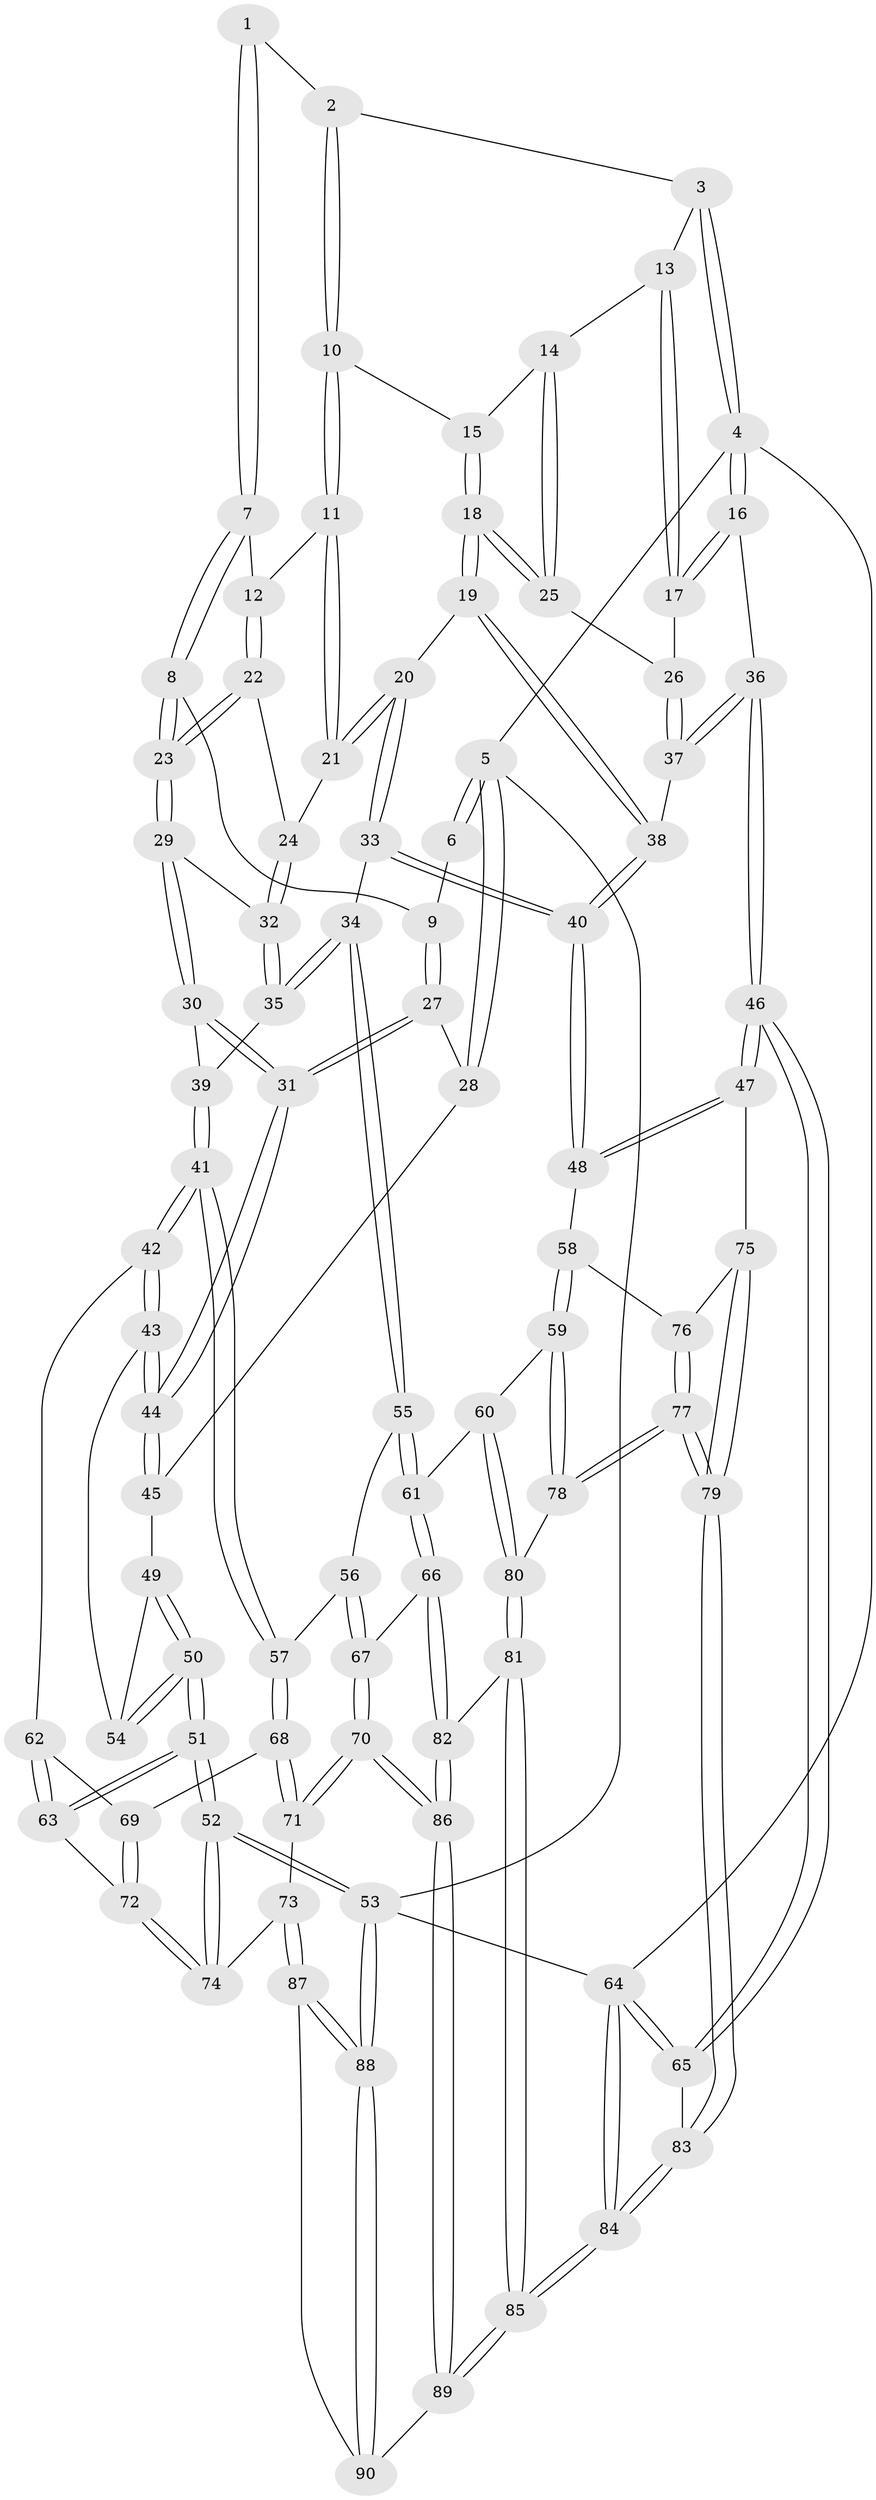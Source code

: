 // Generated by graph-tools (version 1.1) at 2025/02/03/09/25 05:02:03]
// undirected, 90 vertices, 222 edges
graph export_dot {
graph [start="1"]
  node [color=gray90,style=filled];
  1 [pos="+0.34701292644028264+0"];
  2 [pos="+0.5936531987814911+0"];
  3 [pos="+0.8919969099481487+0"];
  4 [pos="+1+0"];
  5 [pos="+0+0"];
  6 [pos="+0.16880396414013116+0"];
  7 [pos="+0.35053839929260316+0.00829044676427263"];
  8 [pos="+0.28119046168510614+0.13177403823408318"];
  9 [pos="+0.2429498503604576+0.13102976736751884"];
  10 [pos="+0.5902391156987313+0"];
  11 [pos="+0.5685454696587217+0.008776705651904023"];
  12 [pos="+0.44831506341133054+0.0794645119521467"];
  13 [pos="+0.8707715630620676+0"];
  14 [pos="+0.7828969074614743+0.07962504457873056"];
  15 [pos="+0.6764899693754601+0.015121944065088577"];
  16 [pos="+1+0.09747725126602994"];
  17 [pos="+0.9055162968174993+0.15695344577271292"];
  18 [pos="+0.7546657300769573+0.2199672257950466"];
  19 [pos="+0.7446550427129877+0.22971045546354468"];
  20 [pos="+0.7162950918158425+0.2512013267527809"];
  21 [pos="+0.6075466427072701+0.1647972477172936"];
  22 [pos="+0.44120409288836754+0.12727545239895743"];
  23 [pos="+0.33016820496210175+0.1776899193182222"];
  24 [pos="+0.50429079272773+0.18532818281449587"];
  25 [pos="+0.7698378415584762+0.20805233695661154"];
  26 [pos="+0.8443287729918565+0.19312355835626693"];
  27 [pos="+0.14147031931347295+0.15720433289153463"];
  28 [pos="+0+0.09564308433553381"];
  29 [pos="+0.36174837420202377+0.2820620195370599"];
  30 [pos="+0.3498013707924698+0.30240687562921237"];
  31 [pos="+0.2725930003346516+0.3998272783192198"];
  32 [pos="+0.4445874778644929+0.27252413031837286"];
  33 [pos="+0.6808163572643285+0.4008194231717415"];
  34 [pos="+0.6709978964979312+0.40257085534795667"];
  35 [pos="+0.6053989732111014+0.393751815112565"];
  36 [pos="+1+0.3691549504425919"];
  37 [pos="+1+0.3681382930484516"];
  38 [pos="+0.9941567586113798+0.3809897669702934"];
  39 [pos="+0.5087516336247974+0.4223680365564722"];
  40 [pos="+0.7602179495380175+0.49327437900405113"];
  41 [pos="+0.33074103996716386+0.5136374883413665"];
  42 [pos="+0.2944650727589114+0.4987036645561961"];
  43 [pos="+0.2682159656351364+0.4463139480963832"];
  44 [pos="+0.27036913513740984+0.4068855592276115"];
  45 [pos="+0+0.14991221379627256"];
  46 [pos="+1+0.6828321645605875"];
  47 [pos="+1+0.672105948728522"];
  48 [pos="+0.782721684581778+0.5799433936492228"];
  49 [pos="+0+0.2020110103732691"];
  50 [pos="+0+0.59888116640333"];
  51 [pos="+0+0.7074163821624591"];
  52 [pos="+0+1"];
  53 [pos="+0+1"];
  54 [pos="+0.16213731164858575+0.4510301452852896"];
  55 [pos="+0.5177583034953903+0.5763418688003933"];
  56 [pos="+0.47394634758297505+0.5826707795806342"];
  57 [pos="+0.3721150721463195+0.5587223605553963"];
  58 [pos="+0.7287856013498093+0.6699761956536087"];
  59 [pos="+0.7198616171969592+0.6806464087118979"];
  60 [pos="+0.6612887485796081+0.7132148450685947"];
  61 [pos="+0.6328111438923752+0.7221839835770659"];
  62 [pos="+0.2914139037394876+0.5029400354401028"];
  63 [pos="+0.04027279948034964+0.6929740749624856"];
  64 [pos="+1+1"];
  65 [pos="+1+0.7039072812344837"];
  66 [pos="+0.5455950266474996+0.7884410231060924"];
  67 [pos="+0.5133470595813643+0.7953448728555311"];
  68 [pos="+0.38286780064850057+0.6498561182528546"];
  69 [pos="+0.25302384367068587+0.705144219682665"];
  70 [pos="+0.4534612777330973+0.8210926591451702"];
  71 [pos="+0.408392432620046+0.8026837589977053"];
  72 [pos="+0.23740556801030827+0.7676402156063564"];
  73 [pos="+0.2822237864567849+0.8175664036911958"];
  74 [pos="+0.2615351269356562+0.7952528634063892"];
  75 [pos="+0.9620964404826791+0.7419660307807573"];
  76 [pos="+0.856736779639958+0.7823491702412816"];
  77 [pos="+0.851064854783741+0.8851105412559054"];
  78 [pos="+0.7863487176232778+0.8325193716735267"];
  79 [pos="+0.8538111386587708+0.888924021574541"];
  80 [pos="+0.7100747506149189+0.8840657725449551"];
  81 [pos="+0.6876043823705976+0.9492575006054383"];
  82 [pos="+0.6340207512490463+0.9057815327509426"];
  83 [pos="+0.8624320094954199+0.9202036423956429"];
  84 [pos="+0.8481088821720393+1"];
  85 [pos="+0.799991346936854+1"];
  86 [pos="+0.4643359732871128+1"];
  87 [pos="+0.26811045772502157+0.844977172621539"];
  88 [pos="+0+1"];
  89 [pos="+0.4564606909914535+1"];
  90 [pos="+0.45583913248459834+1"];
  1 -- 2;
  1 -- 7;
  1 -- 7;
  2 -- 3;
  2 -- 10;
  2 -- 10;
  3 -- 4;
  3 -- 4;
  3 -- 13;
  4 -- 5;
  4 -- 16;
  4 -- 16;
  4 -- 64;
  5 -- 6;
  5 -- 6;
  5 -- 28;
  5 -- 28;
  5 -- 53;
  6 -- 9;
  7 -- 8;
  7 -- 8;
  7 -- 12;
  8 -- 9;
  8 -- 23;
  8 -- 23;
  9 -- 27;
  9 -- 27;
  10 -- 11;
  10 -- 11;
  10 -- 15;
  11 -- 12;
  11 -- 21;
  11 -- 21;
  12 -- 22;
  12 -- 22;
  13 -- 14;
  13 -- 17;
  13 -- 17;
  14 -- 15;
  14 -- 25;
  14 -- 25;
  15 -- 18;
  15 -- 18;
  16 -- 17;
  16 -- 17;
  16 -- 36;
  17 -- 26;
  18 -- 19;
  18 -- 19;
  18 -- 25;
  18 -- 25;
  19 -- 20;
  19 -- 38;
  19 -- 38;
  20 -- 21;
  20 -- 21;
  20 -- 33;
  20 -- 33;
  21 -- 24;
  22 -- 23;
  22 -- 23;
  22 -- 24;
  23 -- 29;
  23 -- 29;
  24 -- 32;
  24 -- 32;
  25 -- 26;
  26 -- 37;
  26 -- 37;
  27 -- 28;
  27 -- 31;
  27 -- 31;
  28 -- 45;
  29 -- 30;
  29 -- 30;
  29 -- 32;
  30 -- 31;
  30 -- 31;
  30 -- 39;
  31 -- 44;
  31 -- 44;
  32 -- 35;
  32 -- 35;
  33 -- 34;
  33 -- 40;
  33 -- 40;
  34 -- 35;
  34 -- 35;
  34 -- 55;
  34 -- 55;
  35 -- 39;
  36 -- 37;
  36 -- 37;
  36 -- 46;
  36 -- 46;
  37 -- 38;
  38 -- 40;
  38 -- 40;
  39 -- 41;
  39 -- 41;
  40 -- 48;
  40 -- 48;
  41 -- 42;
  41 -- 42;
  41 -- 57;
  41 -- 57;
  42 -- 43;
  42 -- 43;
  42 -- 62;
  43 -- 44;
  43 -- 44;
  43 -- 54;
  44 -- 45;
  44 -- 45;
  45 -- 49;
  46 -- 47;
  46 -- 47;
  46 -- 65;
  46 -- 65;
  47 -- 48;
  47 -- 48;
  47 -- 75;
  48 -- 58;
  49 -- 50;
  49 -- 50;
  49 -- 54;
  50 -- 51;
  50 -- 51;
  50 -- 54;
  50 -- 54;
  51 -- 52;
  51 -- 52;
  51 -- 63;
  51 -- 63;
  52 -- 53;
  52 -- 53;
  52 -- 74;
  52 -- 74;
  53 -- 88;
  53 -- 88;
  53 -- 64;
  55 -- 56;
  55 -- 61;
  55 -- 61;
  56 -- 57;
  56 -- 67;
  56 -- 67;
  57 -- 68;
  57 -- 68;
  58 -- 59;
  58 -- 59;
  58 -- 76;
  59 -- 60;
  59 -- 78;
  59 -- 78;
  60 -- 61;
  60 -- 80;
  60 -- 80;
  61 -- 66;
  61 -- 66;
  62 -- 63;
  62 -- 63;
  62 -- 69;
  63 -- 72;
  64 -- 65;
  64 -- 65;
  64 -- 84;
  64 -- 84;
  65 -- 83;
  66 -- 67;
  66 -- 82;
  66 -- 82;
  67 -- 70;
  67 -- 70;
  68 -- 69;
  68 -- 71;
  68 -- 71;
  69 -- 72;
  69 -- 72;
  70 -- 71;
  70 -- 71;
  70 -- 86;
  70 -- 86;
  71 -- 73;
  72 -- 74;
  72 -- 74;
  73 -- 74;
  73 -- 87;
  73 -- 87;
  75 -- 76;
  75 -- 79;
  75 -- 79;
  76 -- 77;
  76 -- 77;
  77 -- 78;
  77 -- 78;
  77 -- 79;
  77 -- 79;
  78 -- 80;
  79 -- 83;
  79 -- 83;
  80 -- 81;
  80 -- 81;
  81 -- 82;
  81 -- 85;
  81 -- 85;
  82 -- 86;
  82 -- 86;
  83 -- 84;
  83 -- 84;
  84 -- 85;
  84 -- 85;
  85 -- 89;
  85 -- 89;
  86 -- 89;
  86 -- 89;
  87 -- 88;
  87 -- 88;
  87 -- 90;
  88 -- 90;
  88 -- 90;
  89 -- 90;
}
